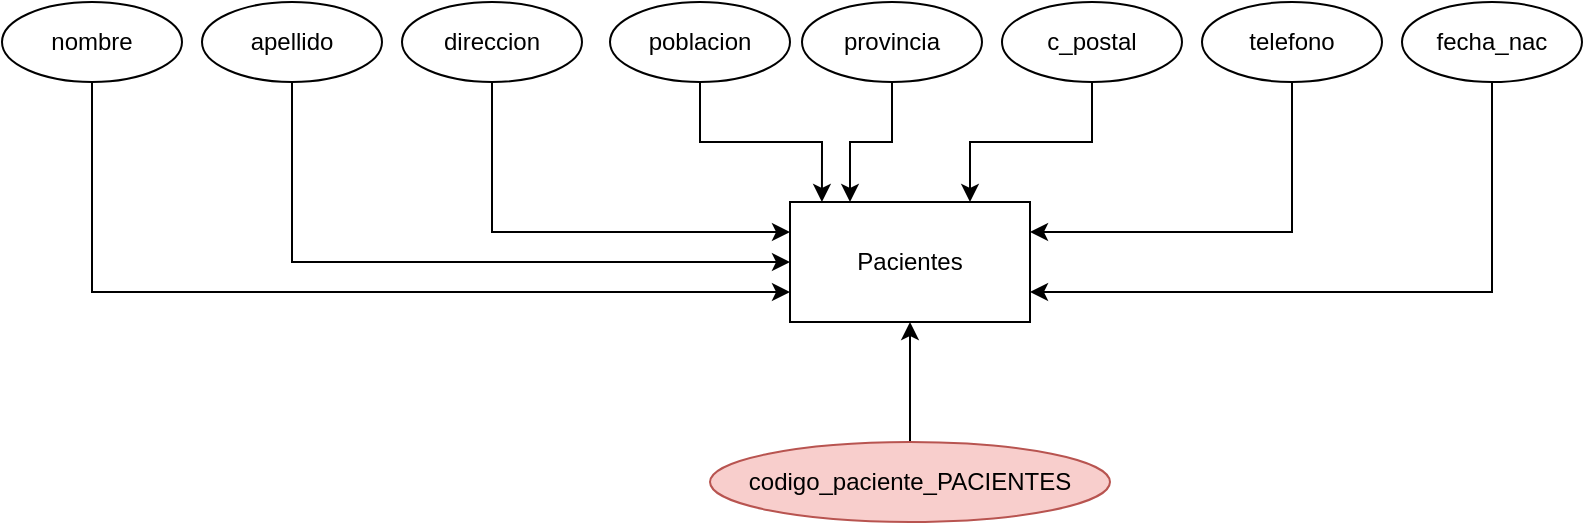<mxfile version="21.8.0" type="github">
  <diagram name="Página-1" id="v3iQjnQfLbA9JQumbUCg">
    <mxGraphModel dx="880" dy="446" grid="1" gridSize="10" guides="1" tooltips="1" connect="1" arrows="1" fold="1" page="1" pageScale="1" pageWidth="827" pageHeight="1169" math="0" shadow="0">
      <root>
        <mxCell id="0" />
        <mxCell id="1" parent="0" />
        <mxCell id="X-GUdYhHLKkckNX7uT-t-1" value="Pacientes" style="rounded=0;whiteSpace=wrap;html=1;" vertex="1" parent="1">
          <mxGeometry x="414" y="140" width="120" height="60" as="geometry" />
        </mxCell>
        <mxCell id="X-GUdYhHLKkckNX7uT-t-20" style="edgeStyle=orthogonalEdgeStyle;rounded=0;orthogonalLoop=1;jettySize=auto;html=1;entryX=0.5;entryY=1;entryDx=0;entryDy=0;" edge="1" parent="1" source="X-GUdYhHLKkckNX7uT-t-3" target="X-GUdYhHLKkckNX7uT-t-1">
          <mxGeometry relative="1" as="geometry" />
        </mxCell>
        <mxCell id="X-GUdYhHLKkckNX7uT-t-3" value="codigo_paciente_PACIENTES&lt;br&gt;" style="ellipse;whiteSpace=wrap;html=1;fillColor=#f8cecc;strokeColor=#b85450;" vertex="1" parent="1">
          <mxGeometry x="374" y="260" width="200" height="40" as="geometry" />
        </mxCell>
        <mxCell id="X-GUdYhHLKkckNX7uT-t-12" style="edgeStyle=orthogonalEdgeStyle;rounded=0;orthogonalLoop=1;jettySize=auto;html=1;entryX=0;entryY=0.75;entryDx=0;entryDy=0;exitX=0.5;exitY=1;exitDx=0;exitDy=0;" edge="1" parent="1" source="X-GUdYhHLKkckNX7uT-t-4" target="X-GUdYhHLKkckNX7uT-t-1">
          <mxGeometry relative="1" as="geometry" />
        </mxCell>
        <mxCell id="X-GUdYhHLKkckNX7uT-t-4" value="nombre" style="ellipse;whiteSpace=wrap;html=1;" vertex="1" parent="1">
          <mxGeometry x="20" y="40" width="90" height="40" as="geometry" />
        </mxCell>
        <mxCell id="X-GUdYhHLKkckNX7uT-t-5" value="apellido" style="ellipse;whiteSpace=wrap;html=1;" vertex="1" parent="1">
          <mxGeometry x="120" y="40" width="90" height="40" as="geometry" />
        </mxCell>
        <mxCell id="X-GUdYhHLKkckNX7uT-t-6" value="direccion" style="ellipse;whiteSpace=wrap;html=1;" vertex="1" parent="1">
          <mxGeometry x="220" y="40" width="90" height="40" as="geometry" />
        </mxCell>
        <mxCell id="X-GUdYhHLKkckNX7uT-t-7" value="poblacion" style="ellipse;whiteSpace=wrap;html=1;" vertex="1" parent="1">
          <mxGeometry x="324" y="40" width="90" height="40" as="geometry" />
        </mxCell>
        <mxCell id="X-GUdYhHLKkckNX7uT-t-16" style="edgeStyle=orthogonalEdgeStyle;rounded=0;orthogonalLoop=1;jettySize=auto;html=1;entryX=0.25;entryY=0;entryDx=0;entryDy=0;" edge="1" parent="1" source="X-GUdYhHLKkckNX7uT-t-8" target="X-GUdYhHLKkckNX7uT-t-1">
          <mxGeometry relative="1" as="geometry" />
        </mxCell>
        <mxCell id="X-GUdYhHLKkckNX7uT-t-8" value="provincia" style="ellipse;whiteSpace=wrap;html=1;" vertex="1" parent="1">
          <mxGeometry x="420" y="40" width="90" height="40" as="geometry" />
        </mxCell>
        <mxCell id="X-GUdYhHLKkckNX7uT-t-17" style="edgeStyle=orthogonalEdgeStyle;rounded=0;orthogonalLoop=1;jettySize=auto;html=1;entryX=0.75;entryY=0;entryDx=0;entryDy=0;exitX=0.5;exitY=1;exitDx=0;exitDy=0;" edge="1" parent="1" source="X-GUdYhHLKkckNX7uT-t-9" target="X-GUdYhHLKkckNX7uT-t-1">
          <mxGeometry relative="1" as="geometry" />
        </mxCell>
        <mxCell id="X-GUdYhHLKkckNX7uT-t-9" value="c_postal" style="ellipse;whiteSpace=wrap;html=1;" vertex="1" parent="1">
          <mxGeometry x="520" y="40" width="90" height="40" as="geometry" />
        </mxCell>
        <mxCell id="X-GUdYhHLKkckNX7uT-t-18" style="edgeStyle=orthogonalEdgeStyle;rounded=0;orthogonalLoop=1;jettySize=auto;html=1;entryX=1;entryY=0.25;entryDx=0;entryDy=0;exitX=0.5;exitY=1;exitDx=0;exitDy=0;" edge="1" parent="1" source="X-GUdYhHLKkckNX7uT-t-10" target="X-GUdYhHLKkckNX7uT-t-1">
          <mxGeometry relative="1" as="geometry" />
        </mxCell>
        <mxCell id="X-GUdYhHLKkckNX7uT-t-10" value="telefono" style="ellipse;whiteSpace=wrap;html=1;" vertex="1" parent="1">
          <mxGeometry x="620" y="40" width="90" height="40" as="geometry" />
        </mxCell>
        <mxCell id="X-GUdYhHLKkckNX7uT-t-19" style="edgeStyle=orthogonalEdgeStyle;rounded=0;orthogonalLoop=1;jettySize=auto;html=1;entryX=1;entryY=0.75;entryDx=0;entryDy=0;exitX=0.5;exitY=1;exitDx=0;exitDy=0;" edge="1" parent="1" source="X-GUdYhHLKkckNX7uT-t-11" target="X-GUdYhHLKkckNX7uT-t-1">
          <mxGeometry relative="1" as="geometry" />
        </mxCell>
        <mxCell id="X-GUdYhHLKkckNX7uT-t-11" value="fecha_nac" style="ellipse;whiteSpace=wrap;html=1;" vertex="1" parent="1">
          <mxGeometry x="720" y="40" width="90" height="40" as="geometry" />
        </mxCell>
        <mxCell id="X-GUdYhHLKkckNX7uT-t-13" style="edgeStyle=orthogonalEdgeStyle;rounded=0;orthogonalLoop=1;jettySize=auto;html=1;entryX=0;entryY=0.5;entryDx=0;entryDy=0;exitX=0.5;exitY=1;exitDx=0;exitDy=0;" edge="1" parent="1" source="X-GUdYhHLKkckNX7uT-t-5" target="X-GUdYhHLKkckNX7uT-t-1">
          <mxGeometry relative="1" as="geometry" />
        </mxCell>
        <mxCell id="X-GUdYhHLKkckNX7uT-t-14" style="edgeStyle=orthogonalEdgeStyle;rounded=0;orthogonalLoop=1;jettySize=auto;html=1;entryX=0;entryY=0.25;entryDx=0;entryDy=0;exitX=0.5;exitY=1;exitDx=0;exitDy=0;" edge="1" parent="1" source="X-GUdYhHLKkckNX7uT-t-6" target="X-GUdYhHLKkckNX7uT-t-1">
          <mxGeometry relative="1" as="geometry" />
        </mxCell>
        <mxCell id="X-GUdYhHLKkckNX7uT-t-15" style="edgeStyle=orthogonalEdgeStyle;rounded=0;orthogonalLoop=1;jettySize=auto;html=1;entryX=0.133;entryY=0;entryDx=0;entryDy=0;entryPerimeter=0;" edge="1" parent="1" source="X-GUdYhHLKkckNX7uT-t-7" target="X-GUdYhHLKkckNX7uT-t-1">
          <mxGeometry relative="1" as="geometry" />
        </mxCell>
      </root>
    </mxGraphModel>
  </diagram>
</mxfile>
